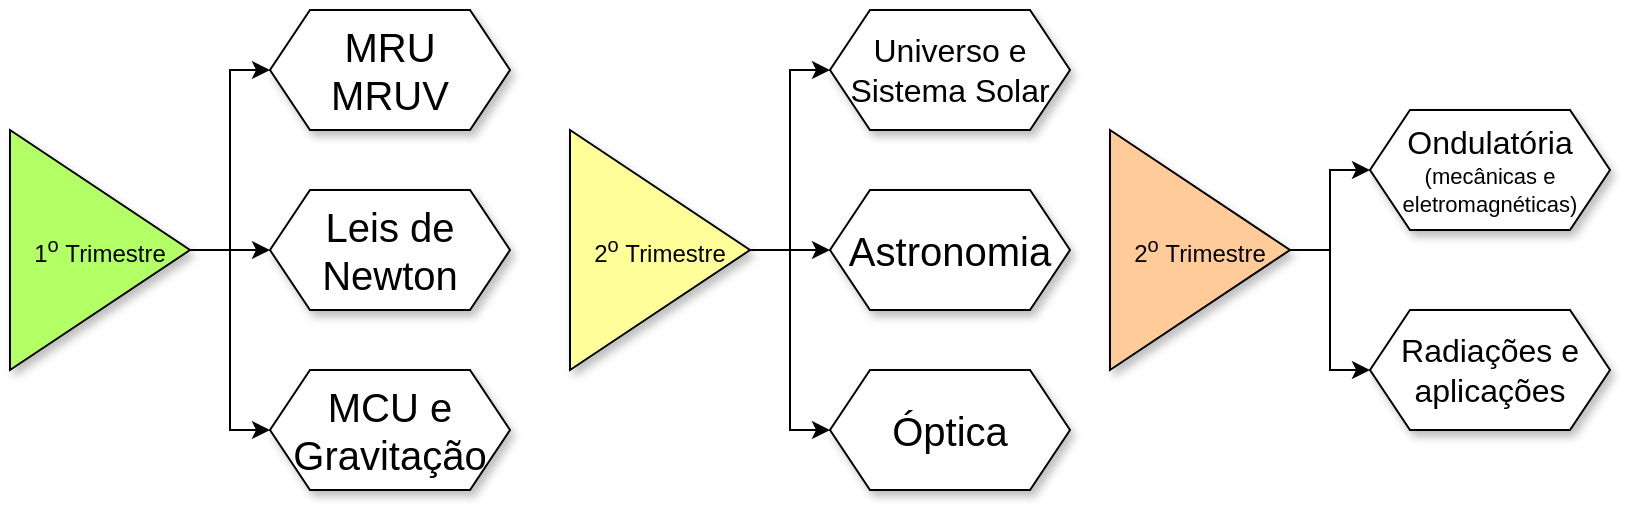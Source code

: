 <mxfile compressed="false" version="15.9.6" type="github">
  <diagram id="pm1UEt8zXJ4ZpkB4dsPU" name="Page-1">
    <mxGraphModel dx="2500" dy="829" grid="1" gridSize="10" guides="1" tooltips="1" connect="1" arrows="1" fold="1" page="1" pageScale="1" pageWidth="827" pageHeight="1169" math="0" shadow="0">
      <root>
        <mxCell id="0" />
        <mxCell id="1" parent="0" />
        <mxCell id="ATTjL98YTlTVzGtDdcw5-6" value="" style="edgeStyle=orthogonalEdgeStyle;rounded=0;orthogonalLoop=1;jettySize=auto;html=1;fontSize=20;" edge="1" parent="1" source="ATTjL98YTlTVzGtDdcw5-2" target="ATTjL98YTlTVzGtDdcw5-4">
          <mxGeometry relative="1" as="geometry" />
        </mxCell>
        <mxCell id="ATTjL98YTlTVzGtDdcw5-7" style="edgeStyle=orthogonalEdgeStyle;rounded=0;orthogonalLoop=1;jettySize=auto;html=1;entryX=0;entryY=0.5;entryDx=0;entryDy=0;fontSize=20;" edge="1" parent="1" source="ATTjL98YTlTVzGtDdcw5-2" target="ATTjL98YTlTVzGtDdcw5-3">
          <mxGeometry relative="1" as="geometry" />
        </mxCell>
        <mxCell id="ATTjL98YTlTVzGtDdcw5-8" style="edgeStyle=orthogonalEdgeStyle;rounded=0;orthogonalLoop=1;jettySize=auto;html=1;entryX=0;entryY=0.5;entryDx=0;entryDy=0;fontSize=20;" edge="1" parent="1" source="ATTjL98YTlTVzGtDdcw5-2" target="ATTjL98YTlTVzGtDdcw5-5">
          <mxGeometry relative="1" as="geometry" />
        </mxCell>
        <mxCell id="ATTjL98YTlTVzGtDdcw5-2" value="1&lt;sup&gt;o&lt;/sup&gt;&amp;nbsp;Trimestre" style="triangle;whiteSpace=wrap;html=1;shadow=1;fillColor=#B3FF66;rotation=0;" vertex="1" parent="1">
          <mxGeometry x="-800" y="80" width="90" height="120" as="geometry" />
        </mxCell>
        <mxCell id="ATTjL98YTlTVzGtDdcw5-3" value="&lt;font style=&quot;font-size: 20px&quot;&gt;MRU&lt;br&gt;MRUV&lt;/font&gt;" style="shape=hexagon;perimeter=hexagonPerimeter2;whiteSpace=wrap;html=1;fixedSize=1;shadow=1;" vertex="1" parent="1">
          <mxGeometry x="-670" y="20" width="120" height="60" as="geometry" />
        </mxCell>
        <mxCell id="ATTjL98YTlTVzGtDdcw5-4" value="&lt;span style=&quot;font-size: 20px&quot;&gt;Leis de Newton&lt;/span&gt;" style="shape=hexagon;perimeter=hexagonPerimeter2;whiteSpace=wrap;html=1;fixedSize=1;shadow=1;" vertex="1" parent="1">
          <mxGeometry x="-670" y="110" width="120" height="60" as="geometry" />
        </mxCell>
        <mxCell id="ATTjL98YTlTVzGtDdcw5-5" value="&lt;span style=&quot;font-size: 20px&quot;&gt;MCU e Gravitação&lt;/span&gt;" style="shape=hexagon;perimeter=hexagonPerimeter2;whiteSpace=wrap;html=1;fixedSize=1;shadow=1;" vertex="1" parent="1">
          <mxGeometry x="-670" y="200" width="120" height="60" as="geometry" />
        </mxCell>
        <mxCell id="ATTjL98YTlTVzGtDdcw5-9" value="" style="edgeStyle=orthogonalEdgeStyle;rounded=0;orthogonalLoop=1;jettySize=auto;html=1;fontSize=20;" edge="1" parent="1" source="ATTjL98YTlTVzGtDdcw5-12" target="ATTjL98YTlTVzGtDdcw5-14">
          <mxGeometry relative="1" as="geometry" />
        </mxCell>
        <mxCell id="ATTjL98YTlTVzGtDdcw5-10" style="edgeStyle=orthogonalEdgeStyle;rounded=0;orthogonalLoop=1;jettySize=auto;html=1;entryX=0;entryY=0.5;entryDx=0;entryDy=0;fontSize=20;" edge="1" parent="1" source="ATTjL98YTlTVzGtDdcw5-12" target="ATTjL98YTlTVzGtDdcw5-13">
          <mxGeometry relative="1" as="geometry" />
        </mxCell>
        <mxCell id="ATTjL98YTlTVzGtDdcw5-11" style="edgeStyle=orthogonalEdgeStyle;rounded=0;orthogonalLoop=1;jettySize=auto;html=1;entryX=0;entryY=0.5;entryDx=0;entryDy=0;fontSize=20;" edge="1" parent="1" source="ATTjL98YTlTVzGtDdcw5-12" target="ATTjL98YTlTVzGtDdcw5-15">
          <mxGeometry relative="1" as="geometry" />
        </mxCell>
        <mxCell id="ATTjL98YTlTVzGtDdcw5-12" value="2&lt;sup&gt;o&lt;/sup&gt;&amp;nbsp;Trimestre" style="triangle;whiteSpace=wrap;html=1;shadow=1;fillColor=#FFFF99;rotation=0;" vertex="1" parent="1">
          <mxGeometry x="-520" y="80" width="90" height="120" as="geometry" />
        </mxCell>
        <mxCell id="ATTjL98YTlTVzGtDdcw5-13" value="&lt;font style=&quot;font-size: 16px&quot;&gt;Universo e Sistema Solar&lt;/font&gt;" style="shape=hexagon;perimeter=hexagonPerimeter2;whiteSpace=wrap;html=1;fixedSize=1;shadow=1;" vertex="1" parent="1">
          <mxGeometry x="-390" y="20" width="120" height="60" as="geometry" />
        </mxCell>
        <mxCell id="ATTjL98YTlTVzGtDdcw5-14" value="&lt;span style=&quot;font-size: 20px&quot;&gt;Astronomia&lt;/span&gt;" style="shape=hexagon;perimeter=hexagonPerimeter2;whiteSpace=wrap;html=1;fixedSize=1;shadow=1;" vertex="1" parent="1">
          <mxGeometry x="-390" y="110" width="120" height="60" as="geometry" />
        </mxCell>
        <mxCell id="ATTjL98YTlTVzGtDdcw5-15" value="&lt;span style=&quot;font-size: 20px&quot;&gt;Óptica&lt;/span&gt;" style="shape=hexagon;perimeter=hexagonPerimeter2;whiteSpace=wrap;html=1;fixedSize=1;shadow=1;" vertex="1" parent="1">
          <mxGeometry x="-390" y="200" width="120" height="60" as="geometry" />
        </mxCell>
        <mxCell id="ATTjL98YTlTVzGtDdcw5-16" value="" style="edgeStyle=orthogonalEdgeStyle;rounded=0;orthogonalLoop=1;jettySize=auto;html=1;fontSize=20;" edge="1" source="ATTjL98YTlTVzGtDdcw5-19" target="ATTjL98YTlTVzGtDdcw5-21" parent="1">
          <mxGeometry relative="1" as="geometry" />
        </mxCell>
        <mxCell id="ATTjL98YTlTVzGtDdcw5-17" style="edgeStyle=orthogonalEdgeStyle;rounded=0;orthogonalLoop=1;jettySize=auto;html=1;entryX=0;entryY=0.5;entryDx=0;entryDy=0;fontSize=20;" edge="1" source="ATTjL98YTlTVzGtDdcw5-19" target="ATTjL98YTlTVzGtDdcw5-20" parent="1">
          <mxGeometry relative="1" as="geometry" />
        </mxCell>
        <mxCell id="ATTjL98YTlTVzGtDdcw5-19" value="2&lt;sup&gt;o&lt;/sup&gt;&amp;nbsp;Trimestre" style="triangle;whiteSpace=wrap;html=1;shadow=1;fillColor=#FFCC99;rotation=0;" vertex="1" parent="1">
          <mxGeometry x="-250" y="80" width="90" height="120" as="geometry" />
        </mxCell>
        <mxCell id="ATTjL98YTlTVzGtDdcw5-20" value="&lt;font&gt;&lt;span style=&quot;font-size: 16px&quot;&gt;Ondulatória&lt;/span&gt;&lt;br&gt;&lt;font style=&quot;font-size: 11px&quot;&gt;(mecânicas e eletromagnéticas)&lt;/font&gt;&lt;br&gt;&lt;/font&gt;" style="shape=hexagon;perimeter=hexagonPerimeter2;whiteSpace=wrap;html=1;fixedSize=1;shadow=1;" vertex="1" parent="1">
          <mxGeometry x="-120" y="70" width="120" height="60" as="geometry" />
        </mxCell>
        <mxCell id="ATTjL98YTlTVzGtDdcw5-21" value="&lt;font style=&quot;font-size: 16px&quot;&gt;Radiações e aplicações&lt;/font&gt;" style="shape=hexagon;perimeter=hexagonPerimeter2;whiteSpace=wrap;html=1;fixedSize=1;shadow=1;" vertex="1" parent="1">
          <mxGeometry x="-120" y="170" width="120" height="60" as="geometry" />
        </mxCell>
      </root>
    </mxGraphModel>
  </diagram>
</mxfile>
